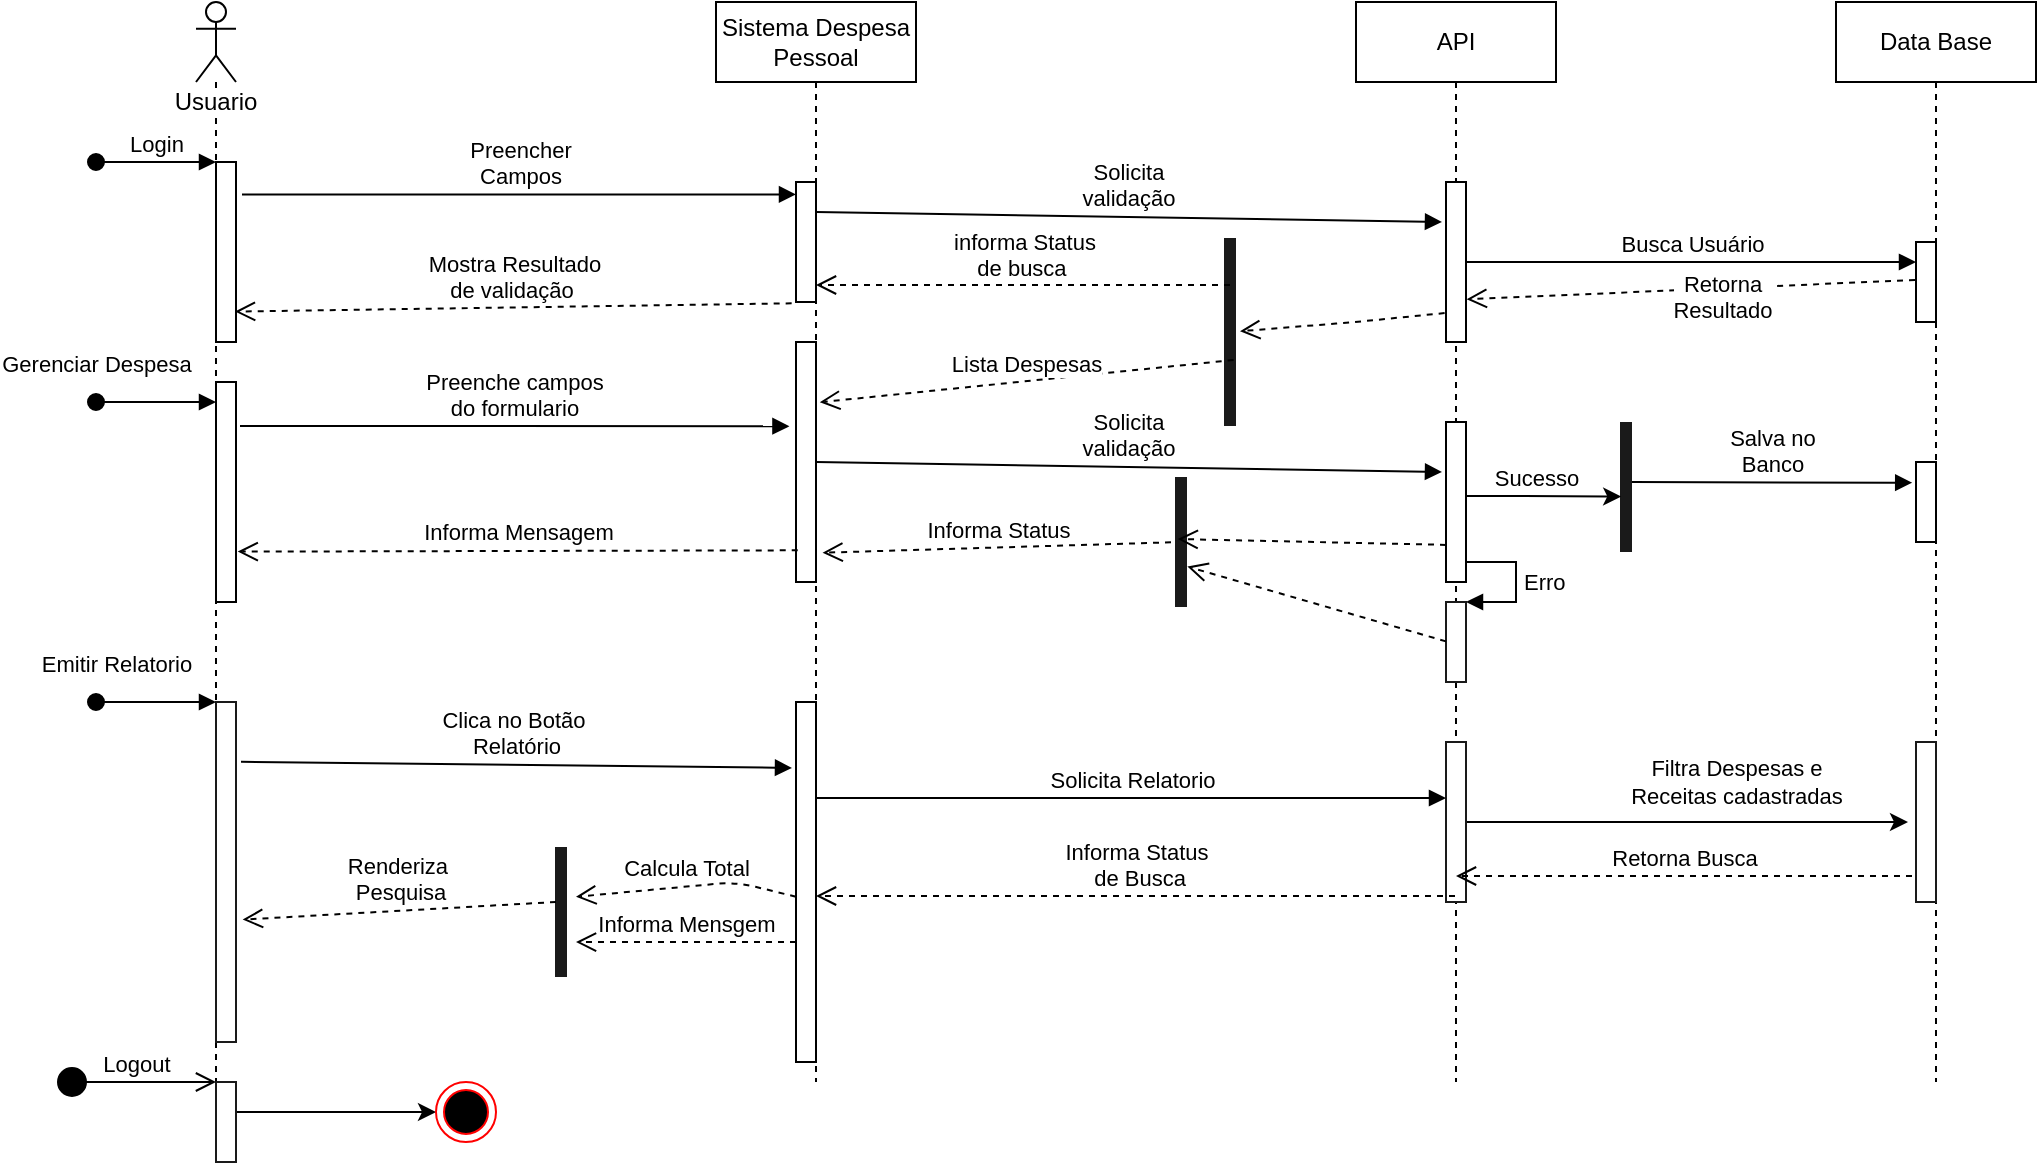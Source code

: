 <mxfile version="13.3.0" type="device"><diagram id="FKxn8eKDZgphzavrU60M" name="Page-1"><mxGraphModel dx="1465" dy="436" grid="1" gridSize="10" guides="1" tooltips="1" connect="1" arrows="1" fold="1" page="1" pageScale="1" pageWidth="827" pageHeight="1169" math="0" shadow="0"><root><mxCell id="0"/><mxCell id="1" parent="0"/><mxCell id="EpgKxzRVmfRojHyiI4_H-1" value="Usuario" style="shape=umlLifeline;participant=umlActor;perimeter=lifelinePerimeter;whiteSpace=wrap;html=1;container=1;collapsible=0;recursiveResize=0;verticalAlign=top;spacingTop=36;labelBackgroundColor=#ffffff;outlineConnect=0;" vertex="1" parent="1"><mxGeometry x="80" y="100" width="20" height="580" as="geometry"/></mxCell><mxCell id="EpgKxzRVmfRojHyiI4_H-4" value="" style="html=1;points=[];perimeter=orthogonalPerimeter;" vertex="1" parent="EpgKxzRVmfRojHyiI4_H-1"><mxGeometry x="10" y="80" width="10" height="90" as="geometry"/></mxCell><mxCell id="EpgKxzRVmfRojHyiI4_H-5" value="Login" style="html=1;verticalAlign=bottom;startArrow=oval;endArrow=block;startSize=8;" edge="1" target="EpgKxzRVmfRojHyiI4_H-4" parent="EpgKxzRVmfRojHyiI4_H-1"><mxGeometry relative="1" as="geometry"><mxPoint x="-50" y="80" as="sourcePoint"/></mxGeometry></mxCell><mxCell id="EpgKxzRVmfRojHyiI4_H-61" value="" style="html=1;points=[];perimeter=orthogonalPerimeter;strokeColor=#1A1A1A;strokeWidth=1;fillColor=#FFFFFF;" vertex="1" parent="EpgKxzRVmfRojHyiI4_H-1"><mxGeometry x="10" y="350" width="10" height="170" as="geometry"/></mxCell><mxCell id="EpgKxzRVmfRojHyiI4_H-62" value="Emitir Relatorio" style="html=1;verticalAlign=bottom;startArrow=oval;endArrow=block;startSize=8;" edge="1" target="EpgKxzRVmfRojHyiI4_H-61" parent="EpgKxzRVmfRojHyiI4_H-1"><mxGeometry x="-0.667" y="10" relative="1" as="geometry"><mxPoint x="-50" y="350" as="sourcePoint"/><mxPoint as="offset"/></mxGeometry></mxCell><mxCell id="EpgKxzRVmfRojHyiI4_H-2" value="Sistema Despesa Pessoal" style="shape=umlLifeline;perimeter=lifelinePerimeter;whiteSpace=wrap;html=1;container=1;collapsible=0;recursiveResize=0;outlineConnect=0;" vertex="1" parent="1"><mxGeometry x="340" y="100" width="100" height="540" as="geometry"/></mxCell><mxCell id="EpgKxzRVmfRojHyiI4_H-24" value="" style="html=1;points=[];perimeter=orthogonalPerimeter;" vertex="1" parent="EpgKxzRVmfRojHyiI4_H-2"><mxGeometry x="40" y="170" width="10" height="120" as="geometry"/></mxCell><mxCell id="EpgKxzRVmfRojHyiI4_H-63" value="" style="html=1;points=[];perimeter=orthogonalPerimeter;" vertex="1" parent="EpgKxzRVmfRojHyiI4_H-2"><mxGeometry x="40" y="350" width="10" height="180" as="geometry"/></mxCell><mxCell id="EpgKxzRVmfRojHyiI4_H-3" value="API" style="shape=umlLifeline;perimeter=lifelinePerimeter;whiteSpace=wrap;html=1;container=1;collapsible=0;recursiveResize=0;outlineConnect=0;" vertex="1" parent="1"><mxGeometry x="660" y="100" width="100" height="540" as="geometry"/></mxCell><mxCell id="EpgKxzRVmfRojHyiI4_H-9" value="" style="html=1;points=[];perimeter=orthogonalPerimeter;" vertex="1" parent="EpgKxzRVmfRojHyiI4_H-3"><mxGeometry x="45" y="90" width="10" height="80" as="geometry"/></mxCell><mxCell id="EpgKxzRVmfRojHyiI4_H-35" value="" style="html=1;points=[];perimeter=orthogonalPerimeter;" vertex="1" parent="EpgKxzRVmfRojHyiI4_H-3"><mxGeometry x="45" y="210" width="10" height="80" as="geometry"/></mxCell><mxCell id="EpgKxzRVmfRojHyiI4_H-51" value="" style="html=1;points=[];perimeter=orthogonalPerimeter;strokeColor=#1A1A1A;strokeWidth=1;fillColor=#FFFFFF;" vertex="1" parent="EpgKxzRVmfRojHyiI4_H-3"><mxGeometry x="45" y="300" width="10" height="40" as="geometry"/></mxCell><mxCell id="EpgKxzRVmfRojHyiI4_H-6" value="Preencher &lt;br&gt;Campos" style="html=1;verticalAlign=bottom;endArrow=block;exitX=1.3;exitY=0.18;exitDx=0;exitDy=0;exitPerimeter=0;" edge="1" parent="1" source="EpgKxzRVmfRojHyiI4_H-4" target="EpgKxzRVmfRojHyiI4_H-7"><mxGeometry width="80" relative="1" as="geometry"><mxPoint x="270" y="300" as="sourcePoint"/><mxPoint x="350" y="300" as="targetPoint"/></mxGeometry></mxCell><mxCell id="EpgKxzRVmfRojHyiI4_H-7" value="" style="html=1;points=[];perimeter=orthogonalPerimeter;" vertex="1" parent="1"><mxGeometry x="380" y="190" width="10" height="60" as="geometry"/></mxCell><mxCell id="EpgKxzRVmfRojHyiI4_H-8" value="Solicita&lt;br&gt;validação" style="html=1;verticalAlign=bottom;endArrow=block;entryX=-0.2;entryY=0.25;entryDx=0;entryDy=0;entryPerimeter=0;" edge="1" parent="1" target="EpgKxzRVmfRojHyiI4_H-9"><mxGeometry width="80" relative="1" as="geometry"><mxPoint x="390" y="205" as="sourcePoint"/><mxPoint x="510" y="300" as="targetPoint"/></mxGeometry></mxCell><mxCell id="EpgKxzRVmfRojHyiI4_H-11" value="Data Base" style="shape=umlLifeline;perimeter=lifelinePerimeter;whiteSpace=wrap;html=1;container=1;collapsible=0;recursiveResize=0;outlineConnect=0;" vertex="1" parent="1"><mxGeometry x="900" y="100" width="100" height="540" as="geometry"/></mxCell><mxCell id="EpgKxzRVmfRojHyiI4_H-37" value="" style="html=1;points=[];perimeter=orthogonalPerimeter;" vertex="1" parent="EpgKxzRVmfRojHyiI4_H-11"><mxGeometry x="40" y="230" width="10" height="40" as="geometry"/></mxCell><mxCell id="EpgKxzRVmfRojHyiI4_H-13" value="Busca Usuário" style="html=1;verticalAlign=bottom;endArrow=block;" edge="1" parent="1" source="EpgKxzRVmfRojHyiI4_H-9" target="EpgKxzRVmfRojHyiI4_H-14"><mxGeometry width="80" relative="1" as="geometry"><mxPoint x="720" y="360" as="sourcePoint"/><mxPoint x="800" y="360" as="targetPoint"/></mxGeometry></mxCell><mxCell id="EpgKxzRVmfRojHyiI4_H-14" value="" style="html=1;points=[];perimeter=orthogonalPerimeter;" vertex="1" parent="1"><mxGeometry x="940" y="220" width="10" height="40" as="geometry"/></mxCell><mxCell id="EpgKxzRVmfRojHyiI4_H-15" value="Retorna&lt;br&gt;Resultado" style="html=1;verticalAlign=bottom;endArrow=open;dashed=1;endSize=8;exitX=-0.05;exitY=0.475;exitDx=0;exitDy=0;exitPerimeter=0;entryX=1.033;entryY=0.733;entryDx=0;entryDy=0;entryPerimeter=0;" edge="1" parent="1" source="EpgKxzRVmfRojHyiI4_H-14" target="EpgKxzRVmfRojHyiI4_H-9"><mxGeometry x="-0.13" y="20" relative="1" as="geometry"><mxPoint x="770" y="290" as="sourcePoint"/><mxPoint x="690" y="290" as="targetPoint"/><mxPoint as="offset"/></mxGeometry></mxCell><mxCell id="EpgKxzRVmfRojHyiI4_H-16" value="Mostra Resultado&lt;br&gt;de validação&amp;nbsp;" style="html=1;verticalAlign=bottom;endArrow=open;dashed=1;endSize=8;exitX=-0.217;exitY=1.011;exitDx=0;exitDy=0;exitPerimeter=0;entryX=0.95;entryY=0.831;entryDx=0;entryDy=0;entryPerimeter=0;" edge="1" parent="1" source="EpgKxzRVmfRojHyiI4_H-7" target="EpgKxzRVmfRojHyiI4_H-4"><mxGeometry relative="1" as="geometry"><mxPoint x="390" y="280" as="sourcePoint"/><mxPoint x="101" y="253" as="targetPoint"/></mxGeometry></mxCell><mxCell id="EpgKxzRVmfRojHyiI4_H-21" value="" style="html=1;points=[];perimeter=orthogonalPerimeter;" vertex="1" parent="1"><mxGeometry x="90" y="290" width="10" height="110" as="geometry"/></mxCell><mxCell id="EpgKxzRVmfRojHyiI4_H-18" value="Gerenciar Despesa" style="html=1;verticalAlign=bottom;startArrow=oval;endArrow=block;startSize=8;" edge="1" parent="1"><mxGeometry x="-1" y="10" relative="1" as="geometry"><mxPoint x="30" y="300" as="sourcePoint"/><mxPoint x="90" y="300" as="targetPoint"/><mxPoint as="offset"/></mxGeometry></mxCell><mxCell id="EpgKxzRVmfRojHyiI4_H-28" value="" style="shape=line;html=1;strokeWidth=6;strokeColor=#1A1A1A;fillColor=#1A1A1A;rotation=-90;" vertex="1" parent="1"><mxGeometry x="550" y="260" width="94" height="10" as="geometry"/></mxCell><mxCell id="EpgKxzRVmfRojHyiI4_H-30" value="informa Status &lt;br&gt;de busca&amp;nbsp;" style="html=1;verticalAlign=bottom;endArrow=open;dashed=1;endSize=8;exitX=0.75;exitY=0.5;exitDx=0;exitDy=0;exitPerimeter=0;" edge="1" parent="1" source="EpgKxzRVmfRojHyiI4_H-28" target="EpgKxzRVmfRojHyiI4_H-2"><mxGeometry relative="1" as="geometry"><mxPoint x="711" y="253.36" as="sourcePoint"/><mxPoint x="530" y="253.36" as="targetPoint"/></mxGeometry></mxCell><mxCell id="EpgKxzRVmfRojHyiI4_H-32" value="" style="html=1;verticalAlign=bottom;endArrow=open;dashed=1;endSize=8;exitX=-0.069;exitY=0.819;exitDx=0;exitDy=0;exitPerimeter=0;" edge="1" parent="1" source="EpgKxzRVmfRojHyiI4_H-9" target="EpgKxzRVmfRojHyiI4_H-28"><mxGeometry relative="1" as="geometry"><mxPoint x="600" y="270" as="sourcePoint"/><mxPoint x="520" y="270" as="targetPoint"/><Array as="points"><mxPoint x="660" y="260"/></Array></mxGeometry></mxCell><mxCell id="EpgKxzRVmfRojHyiI4_H-33" value="Lista Despesas" style="html=1;verticalAlign=bottom;endArrow=open;dashed=1;endSize=8;exitX=0.351;exitY=0.679;exitDx=0;exitDy=0;exitPerimeter=0;entryX=1.19;entryY=0.251;entryDx=0;entryDy=0;entryPerimeter=0;" edge="1" parent="1" source="EpgKxzRVmfRojHyiI4_H-28" target="EpgKxzRVmfRojHyiI4_H-24"><mxGeometry relative="1" as="geometry"><mxPoint x="577.19" y="280.0" as="sourcePoint"/><mxPoint x="370.0" y="280.0" as="targetPoint"/></mxGeometry></mxCell><mxCell id="EpgKxzRVmfRojHyiI4_H-34" value="Preenche campos&lt;br&gt;do formulario" style="html=1;verticalAlign=bottom;endArrow=block;entryX=-0.328;entryY=0.351;entryDx=0;entryDy=0;entryPerimeter=0;" edge="1" parent="1" target="EpgKxzRVmfRojHyiI4_H-24"><mxGeometry width="80" relative="1" as="geometry"><mxPoint x="102" y="312" as="sourcePoint"/><mxPoint x="250" y="280" as="targetPoint"/></mxGeometry></mxCell><mxCell id="EpgKxzRVmfRojHyiI4_H-36" value="Solicita&lt;br&gt;validação" style="html=1;verticalAlign=bottom;endArrow=block;entryX=-0.2;entryY=0.25;entryDx=0;entryDy=0;entryPerimeter=0;" edge="1" parent="1"><mxGeometry width="80" relative="1" as="geometry"><mxPoint x="390" y="330" as="sourcePoint"/><mxPoint x="703" y="335" as="targetPoint"/></mxGeometry></mxCell><mxCell id="EpgKxzRVmfRojHyiI4_H-39" value="" style="shape=line;html=1;strokeWidth=6;strokeColor=#1A1A1A;fillColor=#1A1A1A;rotation=-90;" vertex="1" parent="1"><mxGeometry x="762.5" y="337.5" width="65" height="10" as="geometry"/></mxCell><mxCell id="EpgKxzRVmfRojHyiI4_H-41" value="Salva no&lt;br&gt;Banco" style="html=1;verticalAlign=bottom;endArrow=block;entryX=-0.19;entryY=0.259;entryDx=0;entryDy=0;entryPerimeter=0;" edge="1" parent="1" target="EpgKxzRVmfRojHyiI4_H-37"><mxGeometry width="80" relative="1" as="geometry"><mxPoint x="798" y="340" as="sourcePoint"/><mxPoint x="770" y="310" as="targetPoint"/></mxGeometry></mxCell><mxCell id="EpgKxzRVmfRojHyiI4_H-46" style="edgeStyle=orthogonalEdgeStyle;rounded=0;orthogonalLoop=1;jettySize=auto;html=1;entryX=0.427;entryY=0.259;entryDx=0;entryDy=0;entryPerimeter=0;" edge="1" parent="1" source="EpgKxzRVmfRojHyiI4_H-35" target="EpgKxzRVmfRojHyiI4_H-39"><mxGeometry relative="1" as="geometry"><Array as="points"><mxPoint x="740" y="347"/><mxPoint x="740" y="347"/></Array></mxGeometry></mxCell><mxCell id="EpgKxzRVmfRojHyiI4_H-47" value="Sucesso" style="edgeLabel;html=1;align=center;verticalAlign=middle;resizable=0;points=[];" vertex="1" connectable="0" parent="EpgKxzRVmfRojHyiI4_H-46"><mxGeometry x="0.164" y="3" relative="1" as="geometry"><mxPoint x="-9.84" y="-6.59" as="offset"/></mxGeometry></mxCell><mxCell id="EpgKxzRVmfRojHyiI4_H-52" value="Erro" style="edgeStyle=orthogonalEdgeStyle;html=1;align=left;spacingLeft=2;endArrow=block;rounded=0;entryX=1;entryY=0;" edge="1" target="EpgKxzRVmfRojHyiI4_H-51" parent="1"><mxGeometry relative="1" as="geometry"><mxPoint x="715" y="380" as="sourcePoint"/><Array as="points"><mxPoint x="740" y="380"/></Array></mxGeometry></mxCell><mxCell id="EpgKxzRVmfRojHyiI4_H-53" value="" style="shape=line;html=1;strokeWidth=6;strokeColor=#1A1A1A;fillColor=#1A1A1A;rotation=-90;" vertex="1" parent="1"><mxGeometry x="540" y="365" width="65" height="10" as="geometry"/></mxCell><mxCell id="EpgKxzRVmfRojHyiI4_H-56" value="" style="html=1;verticalAlign=bottom;endArrow=open;dashed=1;endSize=8;exitX=0;exitY=0.768;exitDx=0;exitDy=0;exitPerimeter=0;entryX=0.523;entryY=0.336;entryDx=0;entryDy=0;entryPerimeter=0;" edge="1" parent="1" source="EpgKxzRVmfRojHyiI4_H-35" target="EpgKxzRVmfRojHyiI4_H-53"><mxGeometry relative="1" as="geometry"><mxPoint x="714.31" y="265.52" as="sourcePoint"/><mxPoint x="612.0" y="274.603" as="targetPoint"/><Array as="points"/></mxGeometry></mxCell><mxCell id="EpgKxzRVmfRojHyiI4_H-57" value="" style="html=1;verticalAlign=bottom;endArrow=open;dashed=1;endSize=8;exitX=0;exitY=0.492;exitDx=0;exitDy=0;exitPerimeter=0;entryX=0.311;entryY=0.819;entryDx=0;entryDy=0;entryPerimeter=0;" edge="1" parent="1" source="EpgKxzRVmfRojHyiI4_H-51" target="EpgKxzRVmfRojHyiI4_H-53"><mxGeometry relative="1" as="geometry"><mxPoint x="715" y="381.44" as="sourcePoint"/><mxPoint x="597.5" y="404.038" as="targetPoint"/><Array as="points"/></mxGeometry></mxCell><mxCell id="EpgKxzRVmfRojHyiI4_H-58" value="Informa Status" style="html=1;verticalAlign=bottom;endArrow=open;dashed=1;endSize=8;entryX=1.328;entryY=0.878;entryDx=0;entryDy=0;entryPerimeter=0;" edge="1" parent="1" source="EpgKxzRVmfRojHyiI4_H-53" target="EpgKxzRVmfRojHyiI4_H-24"><mxGeometry relative="1" as="geometry"><mxPoint x="608.79" y="289.006" as="sourcePoint"/><mxPoint x="401.9" y="307.61" as="targetPoint"/></mxGeometry></mxCell><mxCell id="EpgKxzRVmfRojHyiI4_H-60" value="Informa Mensagem" style="html=1;verticalAlign=bottom;endArrow=open;dashed=1;endSize=8;exitX=0.086;exitY=0.868;exitDx=0;exitDy=0;exitPerimeter=0;entryX=1.086;entryY=0.771;entryDx=0;entryDy=0;entryPerimeter=0;" edge="1" parent="1" source="EpgKxzRVmfRojHyiI4_H-24" target="EpgKxzRVmfRojHyiI4_H-21"><mxGeometry relative="1" as="geometry"><mxPoint x="350" y="290" as="sourcePoint"/><mxPoint x="270" y="290" as="targetPoint"/></mxGeometry></mxCell><mxCell id="EpgKxzRVmfRojHyiI4_H-64" value="Clica no Botão&amp;nbsp;&lt;br&gt;Relatório" style="html=1;verticalAlign=bottom;endArrow=block;entryX=-0.2;entryY=0.183;entryDx=0;entryDy=0;entryPerimeter=0;exitX=1.25;exitY=0.176;exitDx=0;exitDy=0;exitPerimeter=0;" edge="1" parent="1" source="EpgKxzRVmfRojHyiI4_H-61" target="EpgKxzRVmfRojHyiI4_H-63"><mxGeometry width="80" relative="1" as="geometry"><mxPoint x="250" y="360" as="sourcePoint"/><mxPoint x="330" y="360" as="targetPoint"/></mxGeometry></mxCell><mxCell id="EpgKxzRVmfRojHyiI4_H-69" value="Filtra Despesas e &lt;br&gt;Receitas cadastradas" style="edgeStyle=orthogonalEdgeStyle;rounded=0;orthogonalLoop=1;jettySize=auto;html=1;entryX=-0.4;entryY=0.5;entryDx=0;entryDy=0;entryPerimeter=0;" edge="1" parent="1" source="EpgKxzRVmfRojHyiI4_H-65" target="EpgKxzRVmfRojHyiI4_H-68"><mxGeometry x="0.222" y="20" relative="1" as="geometry"><mxPoint as="offset"/></mxGeometry></mxCell><mxCell id="EpgKxzRVmfRojHyiI4_H-65" value="" style="html=1;points=[];perimeter=orthogonalPerimeter;strokeColor=#1A1A1A;strokeWidth=1;fillColor=#FFFFFF;" vertex="1" parent="1"><mxGeometry x="705" y="470" width="10" height="80" as="geometry"/></mxCell><mxCell id="EpgKxzRVmfRojHyiI4_H-67" value="Solicita Relatorio" style="html=1;verticalAlign=bottom;endArrow=block;entryX=0;entryY=0.35;entryDx=0;entryDy=0;entryPerimeter=0;" edge="1" parent="1" source="EpgKxzRVmfRojHyiI4_H-63" target="EpgKxzRVmfRojHyiI4_H-65"><mxGeometry width="80" relative="1" as="geometry"><mxPoint x="350" y="340" as="sourcePoint"/><mxPoint x="430" y="340" as="targetPoint"/></mxGeometry></mxCell><mxCell id="EpgKxzRVmfRojHyiI4_H-68" value="" style="html=1;points=[];perimeter=orthogonalPerimeter;strokeColor=#1A1A1A;strokeWidth=1;fillColor=#FFFFFF;" vertex="1" parent="1"><mxGeometry x="940" y="470" width="10" height="80" as="geometry"/></mxCell><mxCell id="EpgKxzRVmfRojHyiI4_H-70" value="Retorna Busca" style="html=1;verticalAlign=bottom;endArrow=open;dashed=1;endSize=8;exitX=-0.2;exitY=0.838;exitDx=0;exitDy=0;exitPerimeter=0;" edge="1" parent="1" source="EpgKxzRVmfRojHyiI4_H-68"><mxGeometry relative="1" as="geometry"><mxPoint x="907" y="549" as="sourcePoint"/><mxPoint x="710" y="537" as="targetPoint"/></mxGeometry></mxCell><mxCell id="EpgKxzRVmfRojHyiI4_H-71" value="Informa Status&lt;br&gt;&amp;nbsp;de Busca" style="html=1;verticalAlign=bottom;endArrow=open;dashed=1;endSize=8;" edge="1" parent="1" source="EpgKxzRVmfRojHyiI4_H-3"><mxGeometry relative="1" as="geometry"><mxPoint x="612.5" y="540" as="sourcePoint"/><mxPoint x="390" y="547" as="targetPoint"/></mxGeometry></mxCell><mxCell id="EpgKxzRVmfRojHyiI4_H-72" value="" style="shape=line;html=1;strokeWidth=6;strokeColor=#1A1A1A;fillColor=#1A1A1A;rotation=-90;" vertex="1" parent="1"><mxGeometry x="230" y="550" width="65" height="10" as="geometry"/></mxCell><mxCell id="EpgKxzRVmfRojHyiI4_H-73" value="Calcula Total" style="html=1;verticalAlign=bottom;endArrow=open;dashed=1;endSize=8;exitX=0;exitY=0.541;exitDx=0;exitDy=0;exitPerimeter=0;entryX=0.617;entryY=1.25;entryDx=0;entryDy=0;entryPerimeter=0;" edge="1" parent="1" source="EpgKxzRVmfRojHyiI4_H-63" target="EpgKxzRVmfRojHyiI4_H-72"><mxGeometry relative="1" as="geometry"><mxPoint x="380" y="440" as="sourcePoint"/><mxPoint x="300" y="440" as="targetPoint"/><Array as="points"><mxPoint x="350" y="540"/></Array></mxGeometry></mxCell><mxCell id="EpgKxzRVmfRojHyiI4_H-74" value="Renderiza&amp;nbsp;&lt;br&gt;Pesquisa" style="html=1;verticalAlign=bottom;endArrow=open;dashed=1;endSize=8;exitX=0.577;exitY=0.25;exitDx=0;exitDy=0;exitPerimeter=0;entryX=1.333;entryY=0.64;entryDx=0;entryDy=0;entryPerimeter=0;" edge="1" parent="1" source="EpgKxzRVmfRojHyiI4_H-72" target="EpgKxzRVmfRojHyiI4_H-61"><mxGeometry relative="1" as="geometry"><mxPoint x="210" y="540" as="sourcePoint"/><mxPoint x="130" y="540" as="targetPoint"/></mxGeometry></mxCell><mxCell id="EpgKxzRVmfRojHyiI4_H-75" value="Informa Mensgem" style="html=1;verticalAlign=bottom;endArrow=open;dashed=1;endSize=8;exitX=0;exitY=0.541;exitDx=0;exitDy=0;exitPerimeter=0;entryX=0.617;entryY=1.25;entryDx=0;entryDy=0;entryPerimeter=0;" edge="1" parent="1"><mxGeometry relative="1" as="geometry"><mxPoint x="380" y="570.0" as="sourcePoint"/><mxPoint x="270" y="570.015" as="targetPoint"/></mxGeometry></mxCell><mxCell id="EpgKxzRVmfRojHyiI4_H-80" style="edgeStyle=orthogonalEdgeStyle;rounded=0;orthogonalLoop=1;jettySize=auto;html=1;entryX=0;entryY=0.5;entryDx=0;entryDy=0;" edge="1" parent="1" source="EpgKxzRVmfRojHyiI4_H-76" target="EpgKxzRVmfRojHyiI4_H-79"><mxGeometry relative="1" as="geometry"><mxPoint x="190" y="660" as="targetPoint"/><Array as="points"><mxPoint x="120" y="655"/><mxPoint x="120" y="655"/></Array></mxGeometry></mxCell><mxCell id="EpgKxzRVmfRojHyiI4_H-76" value="" style="html=1;points=[];perimeter=orthogonalPerimeter;strokeColor=#1A1A1A;strokeWidth=1;fillColor=#FFFFFF;" vertex="1" parent="1"><mxGeometry x="90" y="640" width="10" height="40" as="geometry"/></mxCell><mxCell id="EpgKxzRVmfRojHyiI4_H-78" value="Logout" style="html=1;verticalAlign=bottom;startArrow=circle;startFill=1;endArrow=open;startSize=6;endSize=8;" edge="1" parent="1"><mxGeometry width="80" relative="1" as="geometry"><mxPoint x="10" y="640" as="sourcePoint"/><mxPoint x="90" y="640" as="targetPoint"/></mxGeometry></mxCell><mxCell id="EpgKxzRVmfRojHyiI4_H-79" value="" style="ellipse;html=1;shape=endState;fillColor=#000000;strokeColor=#ff0000;" vertex="1" parent="1"><mxGeometry x="200" y="640" width="30" height="30" as="geometry"/></mxCell></root></mxGraphModel></diagram></mxfile>